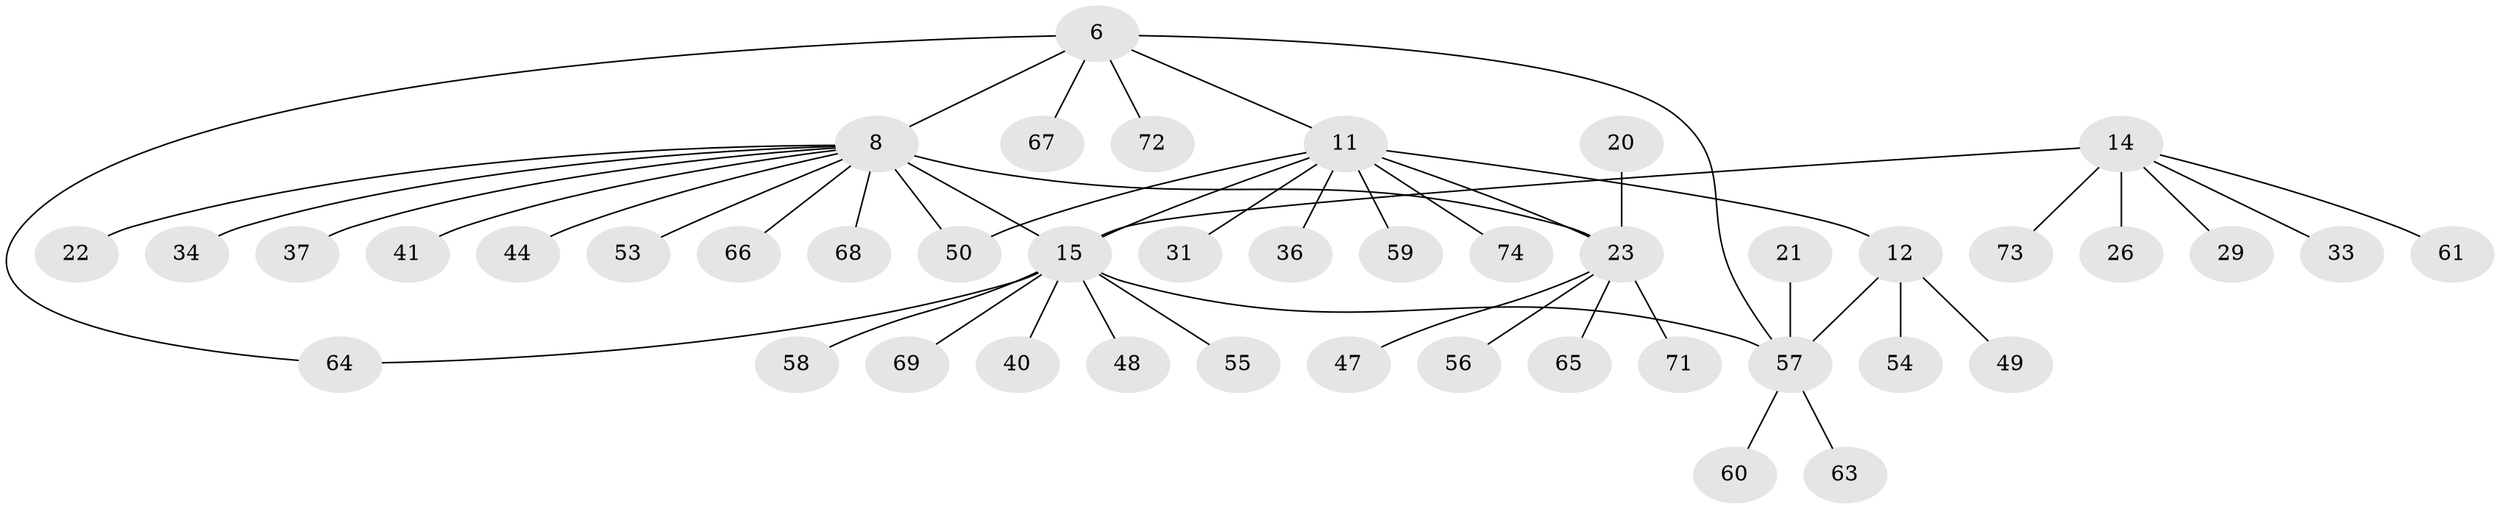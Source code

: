 // original degree distribution, {3: 0.08108108108108109, 8: 0.02702702702702703, 6: 0.04054054054054054, 4: 0.05405405405405406, 7: 0.02702702702702703, 11: 0.013513513513513514, 2: 0.16216216216216217, 12: 0.013513513513513514, 5: 0.013513513513513514, 1: 0.5675675675675675}
// Generated by graph-tools (version 1.1) at 2025/59/03/04/25 21:59:10]
// undirected, 44 vertices, 49 edges
graph export_dot {
graph [start="1"]
  node [color=gray90,style=filled];
  6 [super="+4"];
  8 [super="+3"];
  11;
  12 [super="+10"];
  14;
  15 [super="+13+2"];
  20;
  21;
  22;
  23 [super="+9"];
  26;
  29;
  31;
  33;
  34;
  36;
  37;
  40 [super="+39"];
  41 [super="+27+30"];
  44;
  47;
  48;
  49;
  50;
  53;
  54 [super="+51"];
  55;
  56;
  57 [super="+5"];
  58 [super="+52"];
  59;
  60 [super="+28"];
  61;
  63 [super="+32"];
  64 [super="+17+18+24"];
  65;
  66;
  67 [super="+46"];
  68;
  69;
  71 [super="+70"];
  72 [super="+19+62"];
  73;
  74;
  6 -- 8 [weight=2];
  6 -- 11;
  6 -- 72;
  6 -- 64;
  6 -- 67;
  6 -- 57 [weight=2];
  8 -- 22;
  8 -- 44;
  8 -- 50;
  8 -- 53;
  8 -- 66;
  8 -- 15 [weight=3];
  8 -- 23 [weight=2];
  8 -- 34;
  8 -- 68;
  8 -- 37;
  8 -- 41;
  11 -- 12 [weight=2];
  11 -- 15 [weight=2];
  11 -- 23 [weight=2];
  11 -- 31;
  11 -- 36;
  11 -- 50;
  11 -- 59;
  11 -- 74;
  12 -- 49;
  12 -- 57;
  12 -- 54;
  14 -- 15 [weight=2];
  14 -- 26;
  14 -- 29;
  14 -- 33;
  14 -- 61;
  14 -- 73;
  15 -- 69;
  15 -- 48;
  15 -- 55;
  15 -- 64;
  15 -- 40;
  15 -- 58;
  15 -- 57;
  20 -- 23;
  21 -- 57;
  23 -- 65;
  23 -- 47;
  23 -- 56;
  23 -- 71;
  57 -- 60;
  57 -- 63;
}
